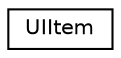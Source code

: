 digraph "Graphical Class Hierarchy"
{
 // LATEX_PDF_SIZE
  edge [fontname="Helvetica",fontsize="10",labelfontname="Helvetica",labelfontsize="10"];
  node [fontname="Helvetica",fontsize="10",shape=record];
  rankdir="LR";
  Node0 [label="UIItem",height=0.2,width=0.4,color="black", fillcolor="white", style="filled",URL="$struct_u_i_item.html",tooltip="Used by Buttons and Text Objects to store their attributes."];
}
